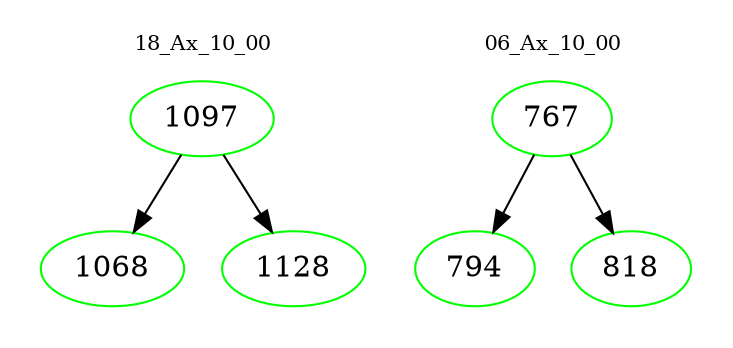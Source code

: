 digraph{
subgraph cluster_0 {
color = white
label = "18_Ax_10_00";
fontsize=10;
T0_1097 [label="1097", color="green"]
T0_1097 -> T0_1068 [color="black"]
T0_1068 [label="1068", color="green"]
T0_1097 -> T0_1128 [color="black"]
T0_1128 [label="1128", color="green"]
}
subgraph cluster_1 {
color = white
label = "06_Ax_10_00";
fontsize=10;
T1_767 [label="767", color="green"]
T1_767 -> T1_794 [color="black"]
T1_794 [label="794", color="green"]
T1_767 -> T1_818 [color="black"]
T1_818 [label="818", color="green"]
}
}
